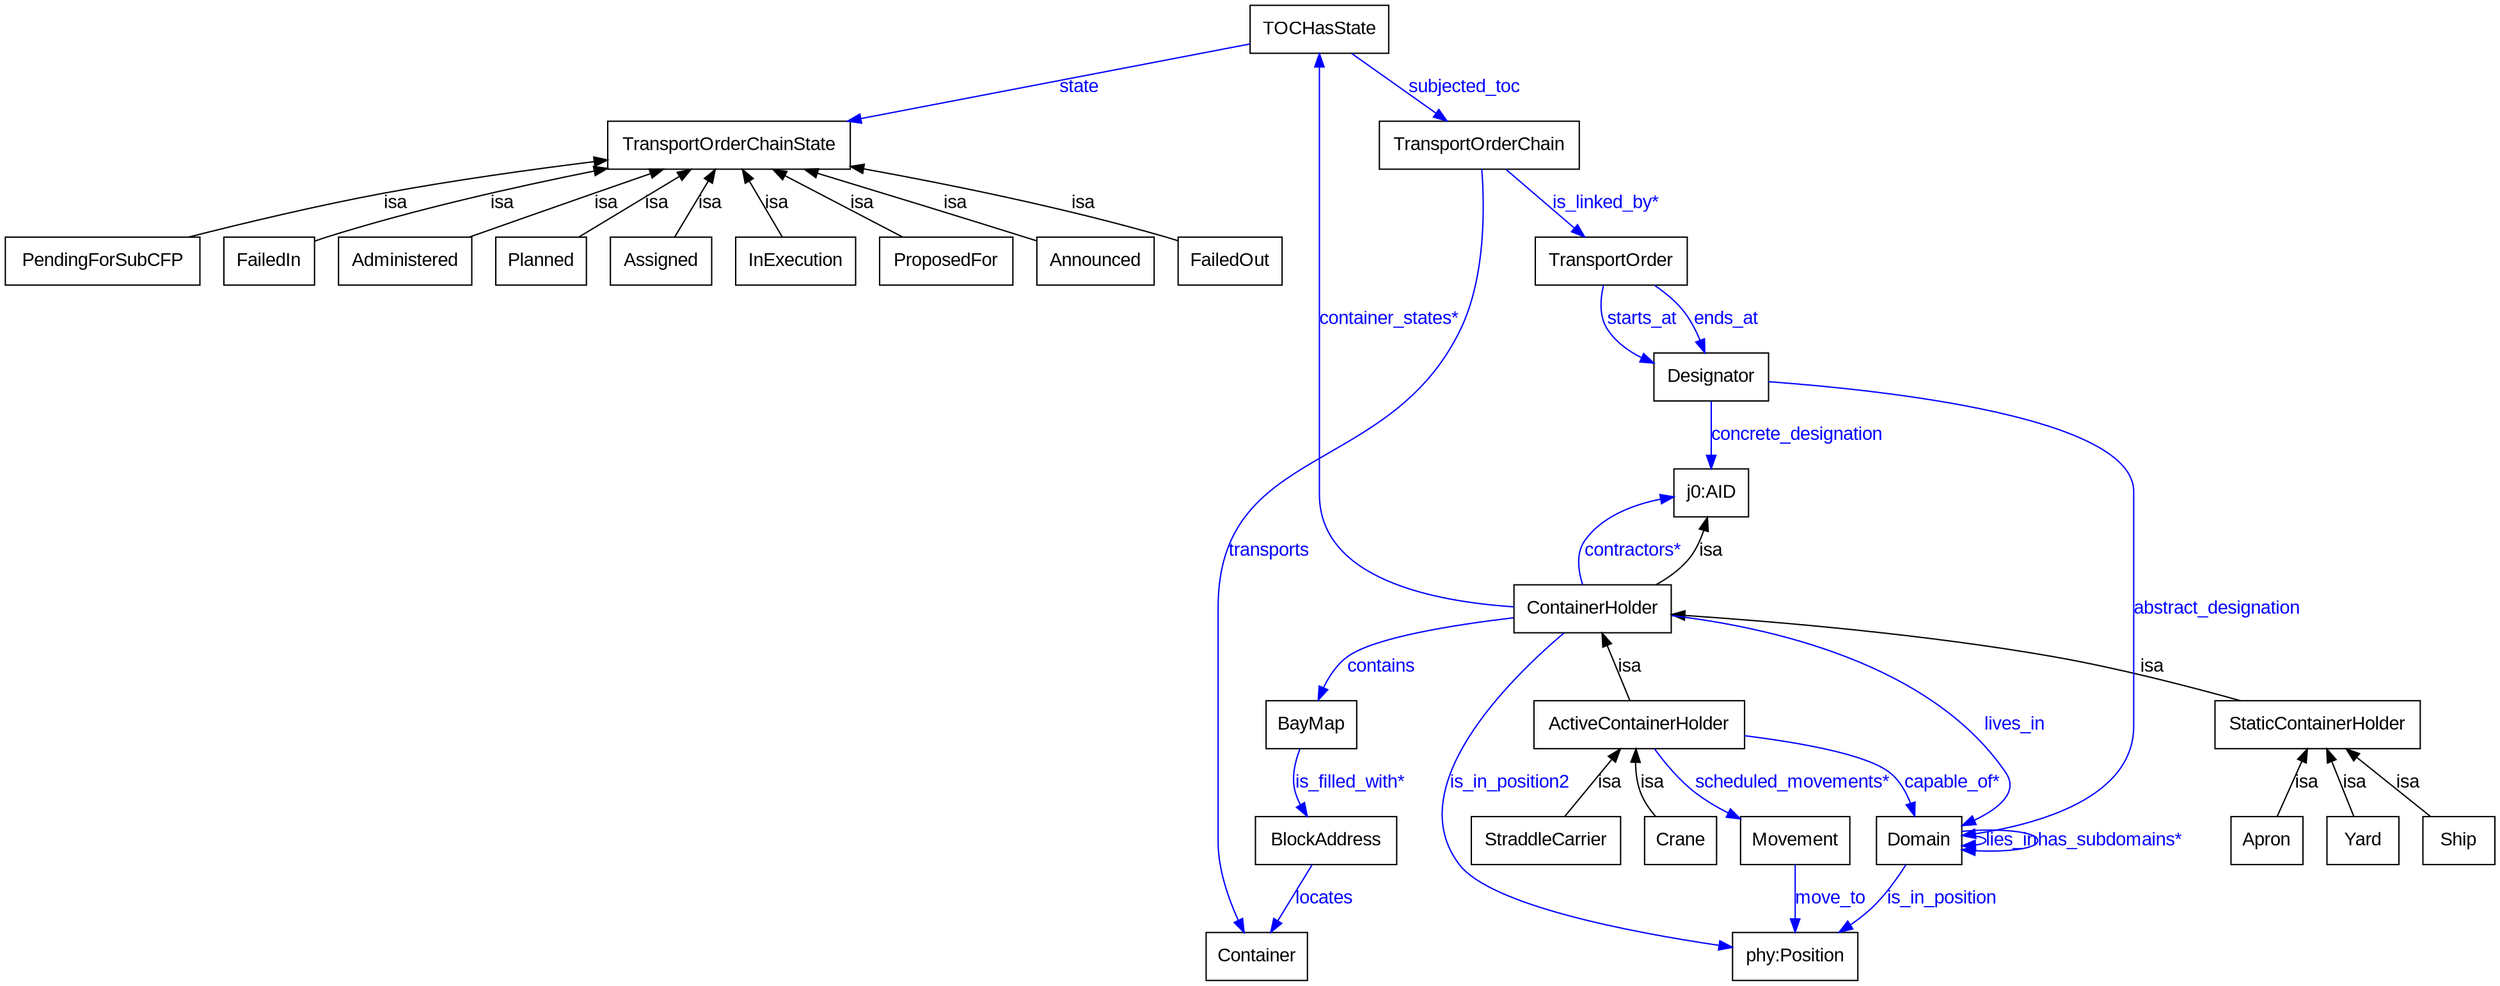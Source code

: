 digraph contmas_ontology {
	node [label="\N", fontname=Arial];
	edge [fontname=Arial];
	graph [bb="0,0,1888,756"];
	PendingForSubCFP [label=PendingForSubCFP, shape=box, color="0.0,0.0,0.0", fontcolor="0.0,0.0,0.0", pos="73,558", width="2.0278", height="0.5"];
	TransportOrderChainState [label=TransportOrderChainState, shape=box, color="0.0,0.0,0.0", fontcolor="0.0,0.0,0.0", pos="543,648", width="2.5278", height="0.5"];
	FailedIn [label=FailedIn, shape=box, color="0.0,0.0,0.0", fontcolor="0.0,0.0,0.0", pos="198,558", width="0.94444", height="0.5"];
	Administered [label=Administered, shape=box, color="0.0,0.0,0.0", fontcolor="0.0,0.0,0.0", pos="300,558", width="1.3889", height="0.5"];
	Apron [label=Apron, shape=box, color="0.0,0.0,0.0", fontcolor="0.0,0.0,0.0", pos="1717,108", width="0.75", height="0.5"];
	StaticContainerHolder [label=StaticContainerHolder, shape=box, color="0.0,0.0,0.0", fontcolor="0.0,0.0,0.0", pos="1755,198", width="2.1389", height="0.5"];
	Yard [label=Yard, shape=box, color="0.0,0.0,0.0", fontcolor="0.0,0.0,0.0", pos="1789,108", width="0.75", height="0.5"];
	Crane [label=Crane, shape=box, color="0.0,0.0,0.0", fontcolor="0.0,0.0,0.0", pos="1254,108", width="0.75", height="0.5"];
	ActiveContainerHolder [label=ActiveContainerHolder, shape=box, color="0.0,0.0,0.0", fontcolor="0.0,0.0,0.0", pos="1230,198", width="2.1944", height="0.5"];
	Planned [label=Planned, shape=box, color="0.0,0.0,0.0", fontcolor="0.0,0.0,0.0", pos="402,558", width="0.94444", height="0.5"];
	ContainerHolder [label=ContainerHolder, shape=box, color="0.0,0.0,0.0", fontcolor="0.0,0.0,0.0", pos="1209,288", width="1.6389", height="0.5"];
	Ship [label=Ship, shape=box, color="0.0,0.0,0.0", fontcolor="0.0,0.0,0.0", pos="1861,108", width="0.75", height="0.5"];
	"phy:Position" [label="phy:Position", shape=box, color="0.0,0.0,0.0", fontcolor="0.0,0.0,0.0", pos="1340,18", width="1.3056", height="0.5"];
	Assigned [label=Assigned, shape=box, color="0.0,0.0,0.0", fontcolor="0.0,0.0,0.0", pos="492,558", width="1.0556", height="0.5"];
	Domain [label=Domain, shape=box, color="0.0,0.0,0.0", fontcolor="0.0,0.0,0.0", pos="1449,108", width="0.88889", height="0.5"];
	Movement [label=Movement, shape=box, color="0.0,0.0,0.0", fontcolor="0.0,0.0,0.0", pos="1340,108", width="1.1389", height="0.5"];
	InExecution [label=InExecution, shape=box, color="0.0,0.0,0.0", fontcolor="0.0,0.0,0.0", pos="593,558", width="1.25", height="0.5"];
	"j0:AID" [label="j0:AID", shape=box, color="0.0,0.0,0.0", fontcolor="0.0,0.0,0.0", pos="1277,378", width="0.77778", height="0.5"];
	TransportOrderChain [label=TransportOrderChain, shape=box, color="0.0,0.0,0.0", fontcolor="0.0,0.0,0.0", pos="1111,648", width="2.0833", height="0.5"];
	TransportOrder [label=TransportOrder, shape=box, color="0.0,0.0,0.0", fontcolor="0.0,0.0,0.0", pos="1199,558", width="1.5833", height="0.5"];
	Container [label=Container, shape=box, color="0.0,0.0,0.0", fontcolor="0.0,0.0,0.0", pos="928,18", width="1.0556", height="0.5"];
	TOCHasState [label=TOCHasState, shape=box, color="0.0,0.0,0.0", fontcolor="0.0,0.0,0.0", pos="986,738", width="1.4444", height="0.5"];
	BlockAddress [label=BlockAddress, shape=box, color="0.0,0.0,0.0", fontcolor="0.0,0.0,0.0", pos="988,108", width="1.4722", height="0.5"];
	BayMap [label=BayMap, shape=box, color="0.0,0.0,0.0", fontcolor="0.0,0.0,0.0", pos="977,198", width="0.94444", height="0.5"];
	ProposedFor [label=ProposedFor, shape=box, color="0.0,0.0,0.0", fontcolor="0.0,0.0,0.0", pos="706,558", width="1.3889", height="0.5"];
	Announced [label=Announced, shape=box, color="0.0,0.0,0.0", fontcolor="0.0,0.0,0.0", pos="818,558", width="1.2222", height="0.5"];
	FailedOut [label=FailedOut, shape=box, color="0.0,0.0,0.0", fontcolor="0.0,0.0,0.0", pos="919,558", width="1.0833", height="0.5"];
	Designator [label=Designator, shape=box, color="0.0,0.0,0.0", fontcolor="0.0,0.0,0.0", pos="1277,468", width="1.1944", height="0.5"];
	StraddleCarrier [label=StraddleCarrier, shape=box, color="0.0,0.0,0.0", fontcolor="0.0,0.0,0.0", pos="1153,108", width="1.5556", height="0.5"];
	TransportOrderChainState -> PendingForSubCFP [dir=back, label=isa, color="0.0,0.0,0.0", fontcolor="0.0,0.0,0.0", pos="s,451.93,638.78 441.95,637.61 391.28,631.61 329.11,623.04 274,612 225.82,602.35 172.1,587.71 132.33,576.11", lp="283.5,603"];
	TransportOrderChainState -> FailedIn [dir=back, label=isa, color="0.0,0.0,0.0", fontcolor="0.0,0.0,0.0", pos="s,451.73,631.37 441.61,629.29 382.27,616.99 306.39,598.94 241,576 238.1,574.98 235.11,573.87 232.13,572.71", lp="372.5,603"];
	TransportOrderChainState -> Administered [dir=back, label=isa, color="0.0,0.0,0.0", fontcolor="0.0,0.0,0.0", pos="s,487.54,629.97 478.04,626.76 464.12,622.04 449.53,616.96 436,612 404.99,600.64 370.4,586.89 343.87,576.11", lp="445.5,603"];
	StaticContainerHolder -> Apron [dir=back, label=isa, color="0.0,0.0,0.0", fontcolor="0.0,0.0,0.0", pos="s,1747.3,179.79 1743.3,170.38 1737.3,156.02 1730,138.87 1724.7,126.19", lp="1748.5,153"];
	StaticContainerHolder -> Yard [dir=back, label=isa, color="0.0,0.0,0.0", fontcolor="0.0,0.0,0.0", pos="s,1761.9,179.79 1765.4,170.38 1770.9,156.02 1777.3,138.87 1782.1,126.19", lp="1784.5,153"];
	ActiveContainerHolder -> Crane [dir=back, label=isa, color="0.0,0.0,0.0", fontcolor="0.0,0.0,0.0", pos="s,1227.9,179.62 1227.6,169.52 1227.7,161.15 1228.6,152.08 1231,144 1232.9,137.75 1236.2,131.55 1239.7,126.09", lp="1240.5,153"];
	TransportOrderChainState -> Planned [dir=back, label=isa, color="0.0,0.0,0.0", fontcolor="0.0,0.0,0.0", pos="s,514.47,629.79 505.78,624.24 482.2,609.19 452.17,590.02 430.49,576.19", lp="494.5,603"];
	ContainerHolder -> StaticContainerHolder [dir=back, label=isa, color="0.0,0.0,0.0", fontcolor="0.0,0.0,0.0", pos="s,1268.2,284.73 1278.2,284.07 1348.4,279.32 1459.9,269.66 1555,252 1603.8,242.93 1658.1,227.95 1697.8,216.06", lp="1641.5,243"];
	StaticContainerHolder -> Ship [dir=back, label=isa, color="0.0,0.0,0.0", fontcolor="0.0,0.0,0.0", pos="s,1776.9,179.73 1784.8,173.16 1789.2,169.43 1793.7,165.62 1798,162 1812.1,150.08 1827.8,136.58 1840.1,126.06", lp="1827.5,153"];
	TransportOrderChainState -> Assigned [dir=back, label=isa, color="0.0,0.0,0.0", fontcolor="0.0,0.0,0.0", pos="s,532.68,629.79 527.58,620.79 519.4,606.35 509.56,588.99 502.31,576.19", lp="531.5,603"];
	ContainerHolder -> ActiveContainerHolder [dir=back, label=isa, color="0.0,0.0,0.0", fontcolor="0.0,0.0,0.0", pos="s,1213.2,269.79 1215.5,259.96 1218.9,245.69 1222.8,228.74 1225.8,216.19", lp="1230.5,243"];
	ActiveContainerHolder -> Domain [label="capable_of*", color="0.6666667,1.0,1.0", fontcolor="0.6666667,1.0,1.0", style=filled, pos="e,1446.2,126.23 1309,191.3 1355.6,185.9 1408.9,176.72 1427,162 1435,155.46 1440.2,145.51 1443.4,135.93", lp="1477.5,153"];
	ActiveContainerHolder -> Movement [label="scheduled_movements*", color="0.6666667,1.0,1.0", fontcolor="0.6666667,1.0,1.0", style=filled, pos="e,1300,126.05 1241.6,179.91 1249.5,168.61 1260.7,154.29 1273,144 1278.6,139.35 1284.8,135.03 1291.3,131.12", lp="1350,153"];
	TransportOrderChainState -> InExecution [dir=back, label=isa, color="0.0,0.0,0.0", fontcolor="0.0,0.0,0.0", pos="s,553.12,629.79 558.11,620.79 566.14,606.35 575.78,588.99 582.9,576.19", lp="581.5,603"];
	Domain -> Domain [label=lies_in, color="0.6666667,1.0,1.0", fontcolor="0.6666667,1.0,1.0", style=filled, pos="e,1481.2,103.88 1481.2,112.12 1491.2,112.04 1499,110.66 1499,108 1499,106.33 1495.9,105.17 1491.2,104.52", lp="1519.5,108"];
	Domain -> "phy:Position" [label=is_in_position, color="0.6666667,1.0,1.0", fontcolor="0.6666667,1.0,1.0", style=filled, pos="e,1374.2,36.15 1434.9,89.978 1425.7,78.839 1413,64.68 1400,54 1394.7,49.651 1388.8,45.47 1382.9,41.594", lp="1462,63"];
	Domain -> Domain [label="has_subdomains*", color="0.6666667,1.0,1.0", fontcolor="0.6666667,1.0,1.0", style=filled, pos="e,1481.1,93.304 1481.1,122.7 1508.4,128.19 1540,123.29 1540,108 1540,94.559 1515.6,89.147 1491.1,91.765", lp="1597,108"];
	TransportOrderChain -> TransportOrder [label="is_linked_by*", color="0.6666667,1.0,1.0", fontcolor="0.6666667,1.0,1.0", style=filled, pos="e,1181.2,576.19 1128.8,629.79 1141.8,616.49 1159.6,598.29 1174,583.54", lp="1204.5,603"];
	TransportOrderChain -> Container [label=transports, color="0.6666667,1.0,1.0", fontcolor="0.6666667,1.0,1.0", style=filled, pos="e,921.12,36.324 1112.7,629.84 1114.6,601.63 1115.3,546.17 1097,504 1046.1,386.7 907,415.85 907,288 907,288 907,288 907,108 907,86.808\
 912.59,63.527 918,45.953", lp="950,333"];
	TOCHasState -> TransportOrderChainState [label=state, color="0.6666667,1.0,1.0", fontcolor="0.6666667,1.0,1.0", style=filled, pos="e,632.01,666.08 933.88,727.41 862.34,712.88 732.34,686.47 642,668.11", lp="819.5,693"];
	TOCHasState -> TransportOrderChain [label=subjected_toc, color="0.6666667,1.0,1.0", fontcolor="0.6666667,1.0,1.0", style=filled, pos="e,1085.7,666.19 1011.3,719.79 1030.4,706.06 1056.7,687.11 1077.5,672.13", lp="1104.5,693"];
	BlockAddress -> Container [label=locates, color="0.6666667,1.0,1.0", fontcolor="0.6666667,1.0,1.0", style=filled, pos="e,940.12,36.186 975.86,89.787 967.24,76.856 955.52,59.286 945.84,44.765", lp="986,63"];
	BayMap -> BlockAddress [label="is_filled_with*", color="0.6666667,1.0,1.0", fontcolor="0.6666667,1.0,1.0", style=filled, pos="e,970.28,126.02 965.44,179.92 960.17,169.4 955.92,155.9 960,144 961.14,140.68 962.72,137.43 964.57,134.32", lp="1003.5,153"];
	"j0:AID" -> ContainerHolder [dir=back, label=isa, color="0.0,0.0,0.0", fontcolor="0.0,0.0,0.0", pos="s,1273.9,359.91 1271.3,350.22 1268.6,341.27 1264.7,331.69 1259,324 1254,317.19 1247.3,311.16 1240.5,306.07", lp="1277.5,333"];
	ContainerHolder -> TOCHasState [label="container_states*", color="0.6666667,1.0,1.0", fontcolor="0.6666667,1.0,1.0", style=filled, pos="e,986,719.73 1149.8,299.76 1083.8,314.63 986,342.62 986,378 986,648 986,648 986,648 986,668.57 986,691.79 986,709.49", lp="1041,513"];
	ContainerHolder -> "j0:AID" [label="contractors*", color="0.6666667,1.0,1.0", fontcolor="0.6666667,1.0,1.0", style=filled, pos="e,1248.5,371.37 1188.6,306.06 1178.9,316.82 1171,330.57 1179,342 1186.2,352.32 1214.4,362.04 1238.7,368.77", lp="1217,333"];
	ContainerHolder -> BayMap [label=contains, color="0.6666667,1.0,1.0", fontcolor="0.6666667,1.0,1.0", style=filled, pos="e,980.75,216.05 1149.8,283.79 1097,278.96 1024.6,269.38 1002,252 993.55,245.51 987.85,235.48 984.05,225.82", lp="1028.5,243"];
	ContainerHolder -> "phy:Position" [label=is_in_position2, color="0.6666667,1.0,1.0", fontcolor="0.6666667,1.0,1.0", style=filled, pos="e,1292.8,24.961 1182.8,269.73 1134.1,233.49 1038.5,150.77 1088,90 1112.5,59.876 1216.4,37.907 1282.9,26.616", lp="1130,153"];
	ContainerHolder -> Domain [label=lives_in, color="0.6666667,1.0,1.0", fontcolor="0.6666667,1.0,1.0", style=filled, pos="e,1481.1,117.83 1268.1,283.21 1341.5,273.74 1463.7,245.58 1520,162 1531.5,145 1512.1,131.13 1490.7,121.72", lp="1528,198"];
	TransportOrderChainState -> ProposedFor [dir=back, label=isa, color="0.0,0.0,0.0", fontcolor="0.0,0.0,0.0", pos="s,575.99,629.79 584.99,624.82 612.5,609.63 647.94,590.06 673.34,576.03", lp="648.5,603"];
	TransportOrderChainState -> Announced [dir=back, label=isa, color="0.0,0.0,0.0", fontcolor="0.0,0.0,0.0", pos="s,604.29,629.96 614.02,627.02 629.85,622.2 646.53,617.02 662,612 699.9,599.71 742.63,584.85 773.78,573.83", lp="722.5,603"];
	Movement -> "phy:Position" [label=move_to, color="0.6666667,1.0,1.0", fontcolor="0.6666667,1.0,1.0", style=filled, pos="e,1340,36.186 1340,89.787 1340,77.344 1340,60.605 1340,46.421", lp="1368,63"];
	TransportOrderChainState -> FailedOut [dir=back, label=isa, color="0.0,0.0,0.0", fontcolor="0.0,0.0,0.0", pos="s,634.11,632.48 644.07,630.65 673.78,625.14 706.28,618.72 736,612 796.57,598.3 811.86,594.92 871,576 873.88,575.08 876.85,574.08\
 879.82,573.05", lp="819.5,603"];
	TransportOrder -> Designator [label=ends_at, color="0.6666667,1.0,1.0", fontcolor="0.6666667,1.0,1.0", style=filled, pos="e,1272.6,486.25 1234.5,539.85 1242,534.83 1249.3,528.85 1255,522 1261.3,514.48 1265.9,504.94 1269.3,495.98", lp="1291,513"];
	TransportOrder -> Designator [label=starts_at, color="0.6666667,1.0,1.0", fontcolor="0.6666667,1.0,1.0", style=filled, pos="e,1233.6,477.12 1192.9,539.83 1190.3,528.64 1189.2,514.47 1196,504 1202.7,493.72 1213.1,486.35 1224.2,481.08", lp="1223.5,513"];
	Designator -> Domain [label=abstract_designation, color="0.6666667,1.0,1.0", fontcolor="0.6666667,1.0,1.0", style=filled, pos="e,1481.4,110.91 1320.1,465.64 1411.6,459.44 1617,438.76 1617,378 1617,378 1617,378 1617,198 1617,141.16 1541.4,120.08 1491.6,112.36", lp="1683,288"];
	Designator -> "j0:AID" [label=concrete_designation, color="0.6666667,1.0,1.0", fontcolor="0.6666667,1.0,1.0", style=filled, pos="e,1277,396.19 1277,449.79 1277,437.34 1277,420.61 1277,406.42", lp="1345.5,423"];
	ActiveContainerHolder -> StraddleCarrier [dir=back, label=isa, color="0.0,0.0,0.0", fontcolor="0.0,0.0,0.0", pos="s,1214.4,179.79 1207.8,172.02 1195.2,157.34 1179.8,139.35 1168.6,126.19", lp="1207.5,153"];
}
